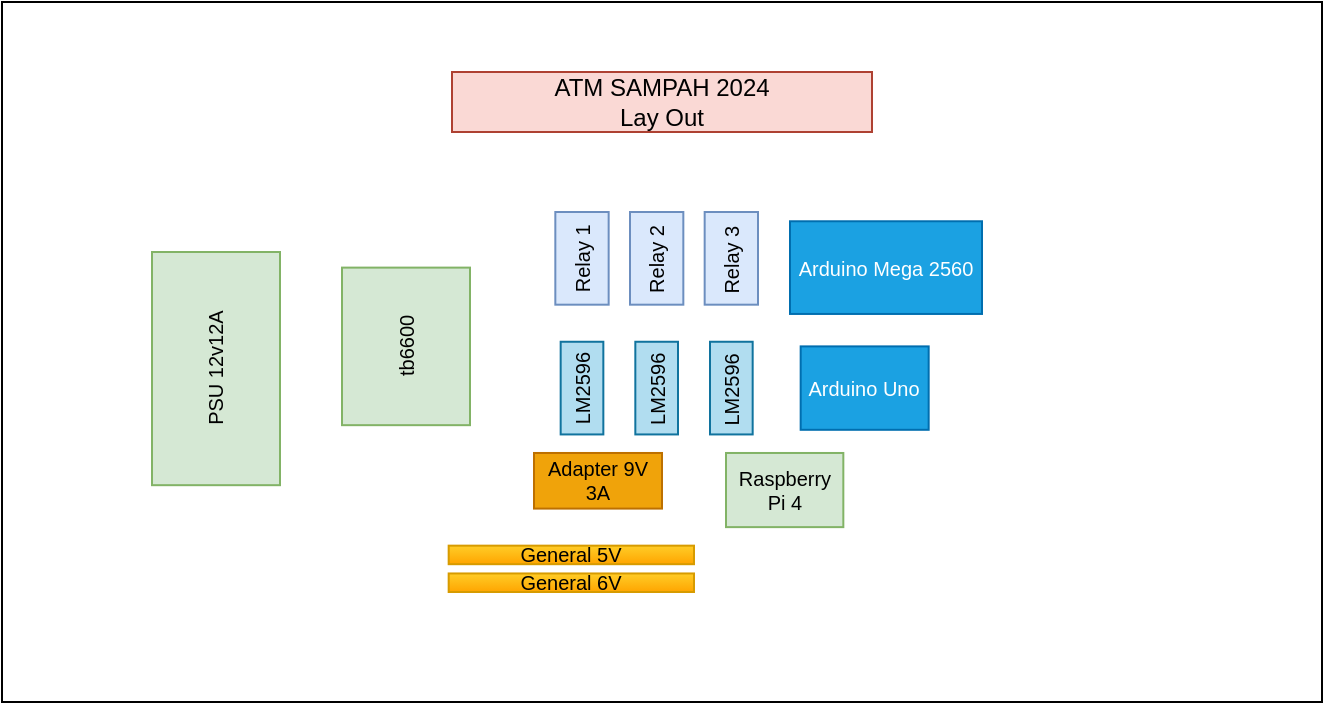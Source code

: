 <mxfile version="24.3.1" type="github">
  <diagram name="Page-1" id="aYxfGkl3QDBVgvzzzuq5">
    <mxGraphModel dx="1147" dy="634" grid="1" gridSize="10" guides="1" tooltips="1" connect="1" arrows="1" fold="1" page="1" pageScale="1" pageWidth="850" pageHeight="400" math="0" shadow="0">
      <root>
        <mxCell id="0" />
        <mxCell id="1" parent="0" />
        <mxCell id="HzISlPGwg9PZWOorR9Tu-12" value="" style="rounded=0;whiteSpace=wrap;html=1;" vertex="1" parent="1">
          <mxGeometry x="95" y="25" width="660" height="350" as="geometry" />
        </mxCell>
        <mxCell id="EnL6qkaupRp9sSKFVn2w-1" value="&lt;font style=&quot;font-size: 12px;&quot;&gt;ATM SAMPAH 2024&lt;/font&gt;&lt;div style=&quot;font-size: 12px;&quot;&gt;&lt;font style=&quot;font-size: 12px;&quot;&gt;Lay Out&lt;/font&gt;&lt;/div&gt;" style="rounded=0;whiteSpace=wrap;html=1;strokeColor=#ae4132;fillColor=#fad9d5;fillStyle=solid;fontSize=12;" parent="1" vertex="1">
          <mxGeometry x="320" y="60" width="210" height="30" as="geometry" />
        </mxCell>
        <mxCell id="EnL6qkaupRp9sSKFVn2w-2" value="tb6600" style="rounded=0;whiteSpace=wrap;html=1;fillColor=#d5e8d4;strokeColor=#82b366;horizontal=0;fontSize=10;" parent="1" vertex="1">
          <mxGeometry x="265" y="157.805" width="64" height="78.78" as="geometry" />
        </mxCell>
        <mxCell id="HzISlPGwg9PZWOorR9Tu-1" value="Relay 1" style="rounded=0;whiteSpace=wrap;html=1;fillColor=#dae8fc;strokeColor=#6c8ebf;horizontal=0;fontSize=10;" vertex="1" parent="1">
          <mxGeometry x="371.667" y="130" width="26.667" height="46.341" as="geometry" />
        </mxCell>
        <mxCell id="HzISlPGwg9PZWOorR9Tu-2" value="Relay 2" style="rounded=0;whiteSpace=wrap;html=1;fillColor=#dae8fc;strokeColor=#6c8ebf;horizontal=0;fontSize=10;" vertex="1" parent="1">
          <mxGeometry x="409" y="130" width="26.667" height="46.341" as="geometry" />
        </mxCell>
        <mxCell id="HzISlPGwg9PZWOorR9Tu-3" value="Relay 3" style="rounded=0;whiteSpace=wrap;html=1;fillColor=#dae8fc;strokeColor=#6c8ebf;horizontal=0;fontSize=10;" vertex="1" parent="1">
          <mxGeometry x="446.333" y="130" width="26.667" height="46.341" as="geometry" />
        </mxCell>
        <mxCell id="HzISlPGwg9PZWOorR9Tu-4" value="LM2596" style="rounded=0;whiteSpace=wrap;horizontal=0;fillColor=#b1ddf0;strokeColor=#10739e;fontSize=10;" vertex="1" parent="1">
          <mxGeometry x="374.333" y="194.878" width="21.333" height="46.341" as="geometry" />
        </mxCell>
        <mxCell id="HzISlPGwg9PZWOorR9Tu-5" value="LM2596" style="rounded=0;whiteSpace=wrap;horizontal=0;fillColor=#b1ddf0;strokeColor=#10739e;fontSize=10;" vertex="1" parent="1">
          <mxGeometry x="411.667" y="194.878" width="21.333" height="46.341" as="geometry" />
        </mxCell>
        <mxCell id="HzISlPGwg9PZWOorR9Tu-6" value="LM2596" style="rounded=0;whiteSpace=wrap;horizontal=0;fillColor=#b1ddf0;strokeColor=#10739e;fontSize=10;" vertex="1" parent="1">
          <mxGeometry x="449.0" y="194.878" width="21.333" height="46.341" as="geometry" />
        </mxCell>
        <mxCell id="HzISlPGwg9PZWOorR9Tu-7" value="Adapter 9V 3A" style="rounded=0;whiteSpace=wrap;html=1;fillColor=#f0a30a;fontColor=#000000;strokeColor=#BD7000;fontSize=10;" vertex="1" parent="1">
          <mxGeometry x="361" y="250.488" width="64" height="27.805" as="geometry" />
        </mxCell>
        <mxCell id="HzISlPGwg9PZWOorR9Tu-8" value="Arduino Mega 2560" style="rounded=0;whiteSpace=wrap;html=1;fillColor=#1ba1e2;fontColor=#ffffff;strokeColor=#006EAF;fontSize=10;" vertex="1" parent="1">
          <mxGeometry x="489" y="134.634" width="96.0" height="46.341" as="geometry" />
        </mxCell>
        <mxCell id="HzISlPGwg9PZWOorR9Tu-9" value="Arduino Uno" style="rounded=0;whiteSpace=wrap;html=1;fillColor=#1ba1e2;fontColor=#ffffff;strokeColor=#006EAF;fontSize=10;" vertex="1" parent="1">
          <mxGeometry x="494.333" y="197.195" width="64" height="41.707" as="geometry" />
        </mxCell>
        <mxCell id="HzISlPGwg9PZWOorR9Tu-10" value="Raspberry Pi 4" style="rounded=0;whiteSpace=wrap;html=1;fillColor=#d5e8d4;strokeColor=#82b366;fontSize=10;" vertex="1" parent="1">
          <mxGeometry x="457.0" y="250.488" width="58.667" height="37.073" as="geometry" />
        </mxCell>
        <mxCell id="HzISlPGwg9PZWOorR9Tu-11" value="General 5V" style="rounded=0;whiteSpace=wrap;html=1;fillColor=#ffcd28;strokeColor=#d79b00;gradientColor=#ffa500;fontSize=10;" vertex="1" parent="1">
          <mxGeometry x="318.333" y="296.829" width="122.667" height="9.268" as="geometry" />
        </mxCell>
        <mxCell id="HzISlPGwg9PZWOorR9Tu-13" value="General 6V" style="rounded=0;whiteSpace=wrap;html=1;fillColor=#ffcd28;strokeColor=#d79b00;gradientColor=#ffa500;fontSize=10;" vertex="1" parent="1">
          <mxGeometry x="318.333" y="310.732" width="122.667" height="9.268" as="geometry" />
        </mxCell>
        <mxCell id="HzISlPGwg9PZWOorR9Tu-18" value="PSU 12v12A" style="rounded=0;whiteSpace=wrap;html=1;fillColor=#d5e8d4;strokeColor=#82b366;horizontal=0;fontSize=10;" vertex="1" parent="1">
          <mxGeometry x="170" y="150" width="64" height="116.59" as="geometry" />
        </mxCell>
      </root>
    </mxGraphModel>
  </diagram>
</mxfile>

